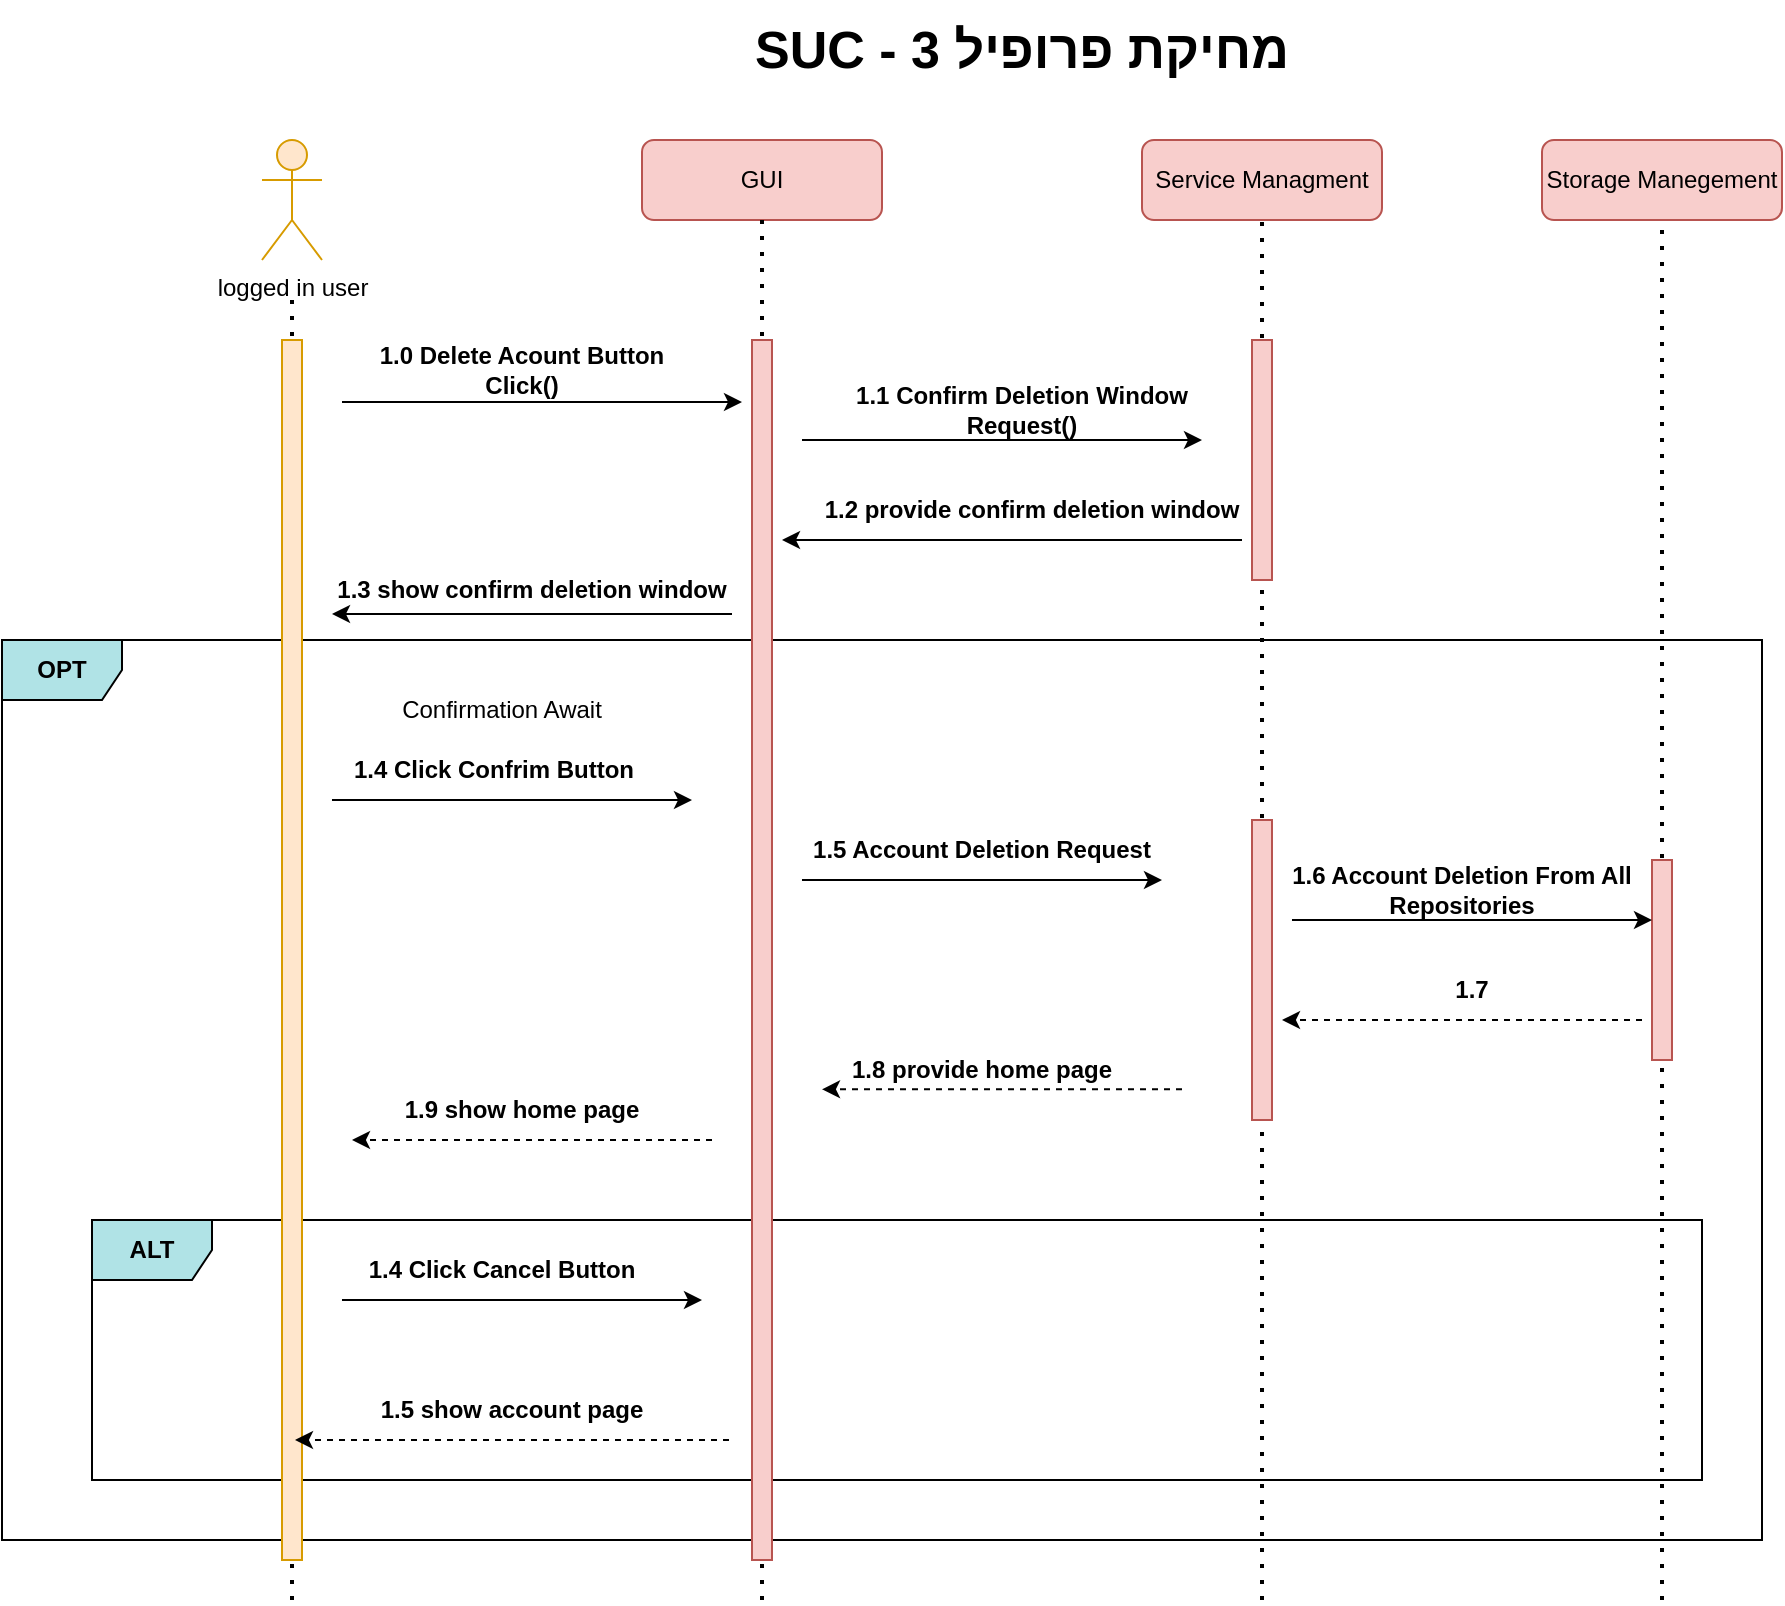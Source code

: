 <mxfile version="15.4.0" type="device"><diagram id="AKr3hDl9KvjxKdwLxVlV" name="Page-1"><mxGraphModel dx="1851" dy="-1754" grid="1" gridSize="10" guides="1" tooltips="1" connect="1" arrows="1" fold="1" page="1" pageScale="1" pageWidth="827" pageHeight="1169" math="0" shadow="0"><root><mxCell id="0"/><mxCell id="1" parent="0"/><mxCell id="H2Xlt9gqvAwlE4R8_BDp-1" value="&lt;b&gt;ALT&lt;/b&gt;" style="shape=umlFrame;whiteSpace=wrap;html=1;rounded=0;shadow=0;glass=0;sketch=0;fontSize=12;strokeColor=#000000;fillColor=#b0e3e6;" vertex="1" parent="1"><mxGeometry x="-295" y="3810" width="805" height="130" as="geometry"/></mxCell><mxCell id="H2Xlt9gqvAwlE4R8_BDp-2" value="&lt;b&gt;OPT&lt;/b&gt;" style="shape=umlFrame;whiteSpace=wrap;html=1;rounded=0;shadow=0;glass=0;sketch=0;fontSize=12;strokeColor=#000000;fillColor=#b0e3e6;" vertex="1" parent="1"><mxGeometry x="-340" y="3520" width="880" height="450" as="geometry"/></mxCell><mxCell id="H2Xlt9gqvAwlE4R8_BDp-3" value="Service Managment" style="rounded=1;whiteSpace=wrap;html=1;fillColor=#f8cecc;strokeColor=#b85450;" vertex="1" parent="1"><mxGeometry x="230" y="3270" width="120" height="40" as="geometry"/></mxCell><mxCell id="H2Xlt9gqvAwlE4R8_BDp-4" value="logged in user" style="shape=umlActor;verticalLabelPosition=bottom;verticalAlign=top;html=1;outlineConnect=0;fillColor=#ffe6cc;strokeColor=#d79b00;" vertex="1" parent="1"><mxGeometry x="-210" y="3270" width="30" height="60" as="geometry"/></mxCell><mxCell id="H2Xlt9gqvAwlE4R8_BDp-5" value="Storage Manegement" style="rounded=1;whiteSpace=wrap;html=1;fillColor=#f8cecc;strokeColor=#b85450;" vertex="1" parent="1"><mxGeometry x="430" y="3270" width="120" height="40" as="geometry"/></mxCell><mxCell id="H2Xlt9gqvAwlE4R8_BDp-6" value="SUC - 3 מחיקת פרופיל" style="text;html=1;strokeColor=none;fillColor=none;align=center;verticalAlign=middle;whiteSpace=wrap;rounded=0;fontStyle=1;fontSize=26;" vertex="1" parent="1"><mxGeometry x="21.25" y="3200" width="297.5" height="50" as="geometry"/></mxCell><mxCell id="H2Xlt9gqvAwlE4R8_BDp-7" value="" style="endArrow=none;dashed=1;html=1;dashPattern=1 3;strokeWidth=2;rounded=0;fontSize=14;entryX=0.5;entryY=1;entryDx=0;entryDy=0;startArrow=none;" edge="1" parent="1" source="H2Xlt9gqvAwlE4R8_BDp-25" target="H2Xlt9gqvAwlE4R8_BDp-3"><mxGeometry width="50" height="50" relative="1" as="geometry"><mxPoint x="290" y="3940" as="sourcePoint"/><mxPoint x="340" y="3450" as="targetPoint"/></mxGeometry></mxCell><mxCell id="H2Xlt9gqvAwlE4R8_BDp-8" value="" style="endArrow=none;dashed=1;html=1;dashPattern=1 3;strokeWidth=2;rounded=0;fontSize=14;entryX=0.5;entryY=1;entryDx=0;entryDy=0;startArrow=none;" edge="1" parent="1" source="H2Xlt9gqvAwlE4R8_BDp-14" target="H2Xlt9gqvAwlE4R8_BDp-5"><mxGeometry width="50" height="50" relative="1" as="geometry"><mxPoint x="490" y="3950" as="sourcePoint"/><mxPoint x="480" y="3400" as="targetPoint"/></mxGeometry></mxCell><mxCell id="H2Xlt9gqvAwlE4R8_BDp-9" value="" style="endArrow=none;dashed=1;html=1;dashPattern=1 3;strokeWidth=2;rounded=0;fontSize=14;startArrow=none;" edge="1" parent="1"><mxGeometry width="50" height="50" relative="1" as="geometry"><mxPoint x="-195" y="4000" as="sourcePoint"/><mxPoint x="-195" y="3350" as="targetPoint"/></mxGeometry></mxCell><mxCell id="H2Xlt9gqvAwlE4R8_BDp-10" value="" style="html=1;points=[];perimeter=orthogonalPerimeter;fontSize=14;fillColor=#ffe6cc;strokeColor=#d79b00;perimeterSpacing=1;rounded=0;shadow=0;glass=0;sketch=0;" vertex="1" parent="1"><mxGeometry x="-200" y="3370" width="10" height="610" as="geometry"/></mxCell><mxCell id="H2Xlt9gqvAwlE4R8_BDp-11" value="" style="html=1;points=[];perimeter=orthogonalPerimeter;fontSize=14;fillColor=#f8cecc;strokeColor=#b85450;perimeterSpacing=1;rounded=0;shadow=0;glass=0;sketch=0;" vertex="1" parent="1"><mxGeometry x="285" y="3370" width="10" height="120" as="geometry"/></mxCell><mxCell id="H2Xlt9gqvAwlE4R8_BDp-12" value="" style="endArrow=classic;html=1;rounded=0;fontSize=14;" edge="1" parent="1"><mxGeometry width="50" height="50" relative="1" as="geometry"><mxPoint x="-170" y="3401" as="sourcePoint"/><mxPoint x="30" y="3401" as="targetPoint"/></mxGeometry></mxCell><mxCell id="H2Xlt9gqvAwlE4R8_BDp-13" value="&lt;font style=&quot;font-size: 12px&quot;&gt;1.0 Delete Acount Button Click()&lt;/font&gt;" style="text;html=1;strokeColor=none;fillColor=none;align=center;verticalAlign=middle;whiteSpace=wrap;rounded=0;shadow=0;glass=0;sketch=0;fontSize=12;fontStyle=1" vertex="1" parent="1"><mxGeometry x="-170" y="3380" width="180" height="10" as="geometry"/></mxCell><mxCell id="H2Xlt9gqvAwlE4R8_BDp-14" value="" style="html=1;points=[];perimeter=orthogonalPerimeter;fontSize=14;fillColor=#f8cecc;strokeColor=#b85450;perimeterSpacing=1;rounded=0;shadow=0;glass=0;sketch=0;" vertex="1" parent="1"><mxGeometry x="485" y="3630" width="10" height="100" as="geometry"/></mxCell><mxCell id="H2Xlt9gqvAwlE4R8_BDp-15" value="" style="endArrow=none;dashed=1;html=1;dashPattern=1 3;strokeWidth=2;rounded=0;fontSize=14;entryX=0.5;entryY=1;entryDx=0;entryDy=0;startArrow=none;" edge="1" parent="1" target="H2Xlt9gqvAwlE4R8_BDp-14"><mxGeometry width="50" height="50" relative="1" as="geometry"><mxPoint x="490" y="4000" as="sourcePoint"/><mxPoint x="475" y="3249" as="targetPoint"/></mxGeometry></mxCell><mxCell id="H2Xlt9gqvAwlE4R8_BDp-16" value="GUI" style="rounded=1;whiteSpace=wrap;html=1;fillColor=#f8cecc;strokeColor=#b85450;" vertex="1" parent="1"><mxGeometry x="-20" y="3270" width="120" height="40" as="geometry"/></mxCell><mxCell id="H2Xlt9gqvAwlE4R8_BDp-17" value="" style="endArrow=none;dashed=1;html=1;dashPattern=1 3;strokeWidth=2;rounded=0;fontSize=14;startArrow=none;" edge="1" parent="1" target="H2Xlt9gqvAwlE4R8_BDp-16"><mxGeometry width="50" height="50" relative="1" as="geometry"><mxPoint x="40" y="4000" as="sourcePoint"/><mxPoint x="-130" y="3390" as="targetPoint"/></mxGeometry></mxCell><mxCell id="H2Xlt9gqvAwlE4R8_BDp-18" value="" style="html=1;points=[];perimeter=orthogonalPerimeter;fontSize=14;fillColor=#f8cecc;strokeColor=#b85450;perimeterSpacing=1;rounded=0;shadow=0;glass=0;sketch=0;" vertex="1" parent="1"><mxGeometry x="35" y="3370" width="10" height="610" as="geometry"/></mxCell><mxCell id="H2Xlt9gqvAwlE4R8_BDp-19" value="" style="endArrow=classic;html=1;rounded=0;fontSize=14;" edge="1" parent="1"><mxGeometry width="50" height="50" relative="1" as="geometry"><mxPoint x="60" y="3420" as="sourcePoint"/><mxPoint x="260" y="3420" as="targetPoint"/></mxGeometry></mxCell><mxCell id="H2Xlt9gqvAwlE4R8_BDp-20" value="&lt;font style=&quot;font-size: 12px&quot;&gt;1.1 Confirm Deletion Window Request()&lt;/font&gt;" style="text;html=1;strokeColor=none;fillColor=none;align=center;verticalAlign=middle;whiteSpace=wrap;rounded=0;shadow=0;glass=0;sketch=0;fontSize=12;fontStyle=1" vertex="1" parent="1"><mxGeometry x="70" y="3400" width="200" height="10" as="geometry"/></mxCell><mxCell id="H2Xlt9gqvAwlE4R8_BDp-21" value="" style="endArrow=classic;html=1;rounded=0;fontSize=14;" edge="1" parent="1"><mxGeometry width="50" height="50" relative="1" as="geometry"><mxPoint x="280" y="3470" as="sourcePoint"/><mxPoint x="50" y="3470" as="targetPoint"/></mxGeometry></mxCell><mxCell id="H2Xlt9gqvAwlE4R8_BDp-22" value="&lt;font style=&quot;font-size: 12px&quot;&gt;&lt;b style=&quot;font-size: 12px&quot;&gt;1.2 provide confirm deletion window&lt;/b&gt;&lt;/font&gt;" style="text;html=1;strokeColor=none;fillColor=none;align=center;verticalAlign=middle;whiteSpace=wrap;rounded=0;shadow=0;glass=0;sketch=0;fontSize=12;" vertex="1" parent="1"><mxGeometry x="60" y="3450" width="230" height="10" as="geometry"/></mxCell><mxCell id="H2Xlt9gqvAwlE4R8_BDp-23" value="" style="endArrow=classic;html=1;rounded=0;fontSize=14;exitX=0.983;exitY=0.038;exitDx=0;exitDy=0;exitPerimeter=0;" edge="1" parent="1"><mxGeometry width="50" height="50" relative="1" as="geometry"><mxPoint x="-175.004" y="3599.996" as="sourcePoint"/><mxPoint x="5" y="3600" as="targetPoint"/></mxGeometry></mxCell><mxCell id="H2Xlt9gqvAwlE4R8_BDp-24" value="&lt;font style=&quot;font-size: 12px&quot;&gt;&lt;b style=&quot;font-size: 12px&quot;&gt;1.4 Click Confrim Button&lt;/b&gt;&lt;/font&gt;" style="text;html=1;strokeColor=none;fillColor=none;align=center;verticalAlign=middle;whiteSpace=wrap;rounded=0;shadow=0;glass=0;sketch=0;fontSize=12;" vertex="1" parent="1"><mxGeometry x="-208.75" y="3580" width="230" height="10" as="geometry"/></mxCell><mxCell id="H2Xlt9gqvAwlE4R8_BDp-25" value="" style="html=1;points=[];perimeter=orthogonalPerimeter;fontSize=14;fillColor=#f8cecc;strokeColor=#b85450;perimeterSpacing=1;rounded=0;shadow=0;glass=0;sketch=0;" vertex="1" parent="1"><mxGeometry x="285" y="3610" width="10" height="150" as="geometry"/></mxCell><mxCell id="H2Xlt9gqvAwlE4R8_BDp-26" value="" style="endArrow=none;dashed=1;html=1;dashPattern=1 3;strokeWidth=2;rounded=0;fontSize=14;entryX=0.5;entryY=1;entryDx=0;entryDy=0;startArrow=none;" edge="1" parent="1" target="H2Xlt9gqvAwlE4R8_BDp-25"><mxGeometry width="50" height="50" relative="1" as="geometry"><mxPoint x="290" y="4000" as="sourcePoint"/><mxPoint x="280" y="3140" as="targetPoint"/></mxGeometry></mxCell><mxCell id="H2Xlt9gqvAwlE4R8_BDp-27" value="&lt;font style=&quot;font-size: 12px&quot;&gt;&lt;b style=&quot;font-size: 12px&quot;&gt;1.5 Account Deletion Request&lt;/b&gt;&lt;/font&gt;" style="text;html=1;strokeColor=none;fillColor=none;align=center;verticalAlign=middle;whiteSpace=wrap;rounded=0;shadow=0;glass=0;sketch=0;fontSize=12;" vertex="1" parent="1"><mxGeometry x="35" y="3620" width="230" height="10" as="geometry"/></mxCell><mxCell id="H2Xlt9gqvAwlE4R8_BDp-28" value="Confirmation Await" style="text;html=1;strokeColor=none;fillColor=none;align=center;verticalAlign=middle;whiteSpace=wrap;rounded=0;shadow=0;glass=0;sketch=0;fontSize=12;" vertex="1" parent="1"><mxGeometry x="-190" y="3550" width="200" height="10" as="geometry"/></mxCell><mxCell id="H2Xlt9gqvAwlE4R8_BDp-29" value="" style="endArrow=classic;html=1;rounded=0;fontSize=14;dashed=1;" edge="1" parent="1"><mxGeometry width="50" height="50" relative="1" as="geometry"><mxPoint x="23.5" y="3920" as="sourcePoint"/><mxPoint x="-193.5" y="3920" as="targetPoint"/></mxGeometry></mxCell><mxCell id="H2Xlt9gqvAwlE4R8_BDp-30" value="&lt;font style=&quot;font-size: 12px&quot;&gt;&lt;b style=&quot;font-size: 12px&quot;&gt;1.5 show account page&lt;/b&gt;&lt;/font&gt;" style="text;html=1;strokeColor=none;fillColor=none;align=center;verticalAlign=middle;whiteSpace=wrap;rounded=0;shadow=0;glass=0;sketch=0;fontSize=12;" vertex="1" parent="1"><mxGeometry x="-200" y="3900" width="230" height="10" as="geometry"/></mxCell><mxCell id="H2Xlt9gqvAwlE4R8_BDp-31" value="" style="endArrow=classic;html=1;rounded=0;fontSize=14;" edge="1" parent="1"><mxGeometry width="50" height="50" relative="1" as="geometry"><mxPoint x="25" y="3507" as="sourcePoint"/><mxPoint x="-175" y="3507" as="targetPoint"/></mxGeometry></mxCell><mxCell id="H2Xlt9gqvAwlE4R8_BDp-32" value="&lt;font style=&quot;font-size: 12px&quot;&gt;&lt;b style=&quot;font-size: 12px&quot;&gt;1.3 show confirm deletion window&lt;/b&gt;&lt;/font&gt;" style="text;html=1;strokeColor=none;fillColor=none;align=center;verticalAlign=middle;whiteSpace=wrap;rounded=0;shadow=0;glass=0;sketch=0;fontSize=12;" vertex="1" parent="1"><mxGeometry x="-175" y="3490" width="200" height="10" as="geometry"/></mxCell><mxCell id="H2Xlt9gqvAwlE4R8_BDp-33" value="" style="endArrow=classic;html=1;rounded=0;fontSize=14;exitX=0.983;exitY=0.038;exitDx=0;exitDy=0;exitPerimeter=0;" edge="1" parent="1"><mxGeometry width="50" height="50" relative="1" as="geometry"><mxPoint x="59.996" y="3639.996" as="sourcePoint"/><mxPoint x="240" y="3640" as="targetPoint"/></mxGeometry></mxCell><mxCell id="H2Xlt9gqvAwlE4R8_BDp-34" value="" style="endArrow=classic;html=1;rounded=0;fontSize=14;exitX=0.983;exitY=0.038;exitDx=0;exitDy=0;exitPerimeter=0;" edge="1" parent="1"><mxGeometry width="50" height="50" relative="1" as="geometry"><mxPoint x="304.996" y="3659.996" as="sourcePoint"/><mxPoint x="485" y="3660" as="targetPoint"/></mxGeometry></mxCell><mxCell id="H2Xlt9gqvAwlE4R8_BDp-35" value="&lt;b&gt;1.6 Account Deletion From All Repositories&lt;/b&gt;" style="text;html=1;strokeColor=none;fillColor=none;align=center;verticalAlign=middle;whiteSpace=wrap;rounded=0;shadow=0;glass=0;sketch=0;fontSize=12;" vertex="1" parent="1"><mxGeometry x="275" y="3640" width="230" height="10" as="geometry"/></mxCell><mxCell id="H2Xlt9gqvAwlE4R8_BDp-36" value="" style="endArrow=classic;html=1;rounded=0;fontSize=14;dashed=1;" edge="1" parent="1"><mxGeometry width="50" height="50" relative="1" as="geometry"><mxPoint x="480" y="3710" as="sourcePoint"/><mxPoint x="300" y="3710" as="targetPoint"/></mxGeometry></mxCell><mxCell id="H2Xlt9gqvAwlE4R8_BDp-37" value="&lt;b&gt;1.7&lt;/b&gt;" style="text;html=1;strokeColor=none;fillColor=none;align=center;verticalAlign=middle;whiteSpace=wrap;rounded=0;shadow=0;glass=0;sketch=0;fontSize=12;" vertex="1" parent="1"><mxGeometry x="280" y="3690" width="230" height="10" as="geometry"/></mxCell><mxCell id="H2Xlt9gqvAwlE4R8_BDp-38" value="" style="endArrow=classic;html=1;rounded=0;fontSize=14;dashed=1;" edge="1" parent="1"><mxGeometry width="50" height="50" relative="1" as="geometry"><mxPoint x="250" y="3744.66" as="sourcePoint"/><mxPoint x="70" y="3744.66" as="targetPoint"/></mxGeometry></mxCell><mxCell id="H2Xlt9gqvAwlE4R8_BDp-39" value="&lt;b&gt;1.8 provide home page&lt;/b&gt;" style="text;html=1;strokeColor=none;fillColor=none;align=center;verticalAlign=middle;whiteSpace=wrap;rounded=0;shadow=0;glass=0;sketch=0;fontSize=12;" vertex="1" parent="1"><mxGeometry x="35" y="3730" width="230" height="10" as="geometry"/></mxCell><mxCell id="H2Xlt9gqvAwlE4R8_BDp-40" value="" style="endArrow=classic;html=1;rounded=0;fontSize=14;dashed=1;" edge="1" parent="1"><mxGeometry width="50" height="50" relative="1" as="geometry"><mxPoint x="15" y="3770" as="sourcePoint"/><mxPoint x="-165" y="3770" as="targetPoint"/></mxGeometry></mxCell><mxCell id="H2Xlt9gqvAwlE4R8_BDp-41" value="&lt;b&gt;1.9 show home page&lt;/b&gt;" style="text;html=1;strokeColor=none;fillColor=none;align=center;verticalAlign=middle;whiteSpace=wrap;rounded=0;shadow=0;glass=0;sketch=0;fontSize=12;" vertex="1" parent="1"><mxGeometry x="-195" y="3750" width="230" height="10" as="geometry"/></mxCell><mxCell id="H2Xlt9gqvAwlE4R8_BDp-42" value="" style="endArrow=classic;html=1;rounded=0;fontSize=14;exitX=0.983;exitY=0.038;exitDx=0;exitDy=0;exitPerimeter=0;" edge="1" parent="1"><mxGeometry width="50" height="50" relative="1" as="geometry"><mxPoint x="-170.004" y="3849.996" as="sourcePoint"/><mxPoint x="10" y="3850" as="targetPoint"/></mxGeometry></mxCell><mxCell id="H2Xlt9gqvAwlE4R8_BDp-43" value="&lt;font style=&quot;font-size: 12px&quot;&gt;&lt;b style=&quot;font-size: 12px&quot;&gt;1.4 Click Cancel Button&lt;/b&gt;&lt;/font&gt;" style="text;html=1;strokeColor=none;fillColor=none;align=center;verticalAlign=middle;whiteSpace=wrap;rounded=0;shadow=0;glass=0;sketch=0;fontSize=12;" vertex="1" parent="1"><mxGeometry x="-205" y="3830" width="230" height="10" as="geometry"/></mxCell></root></mxGraphModel></diagram></mxfile>